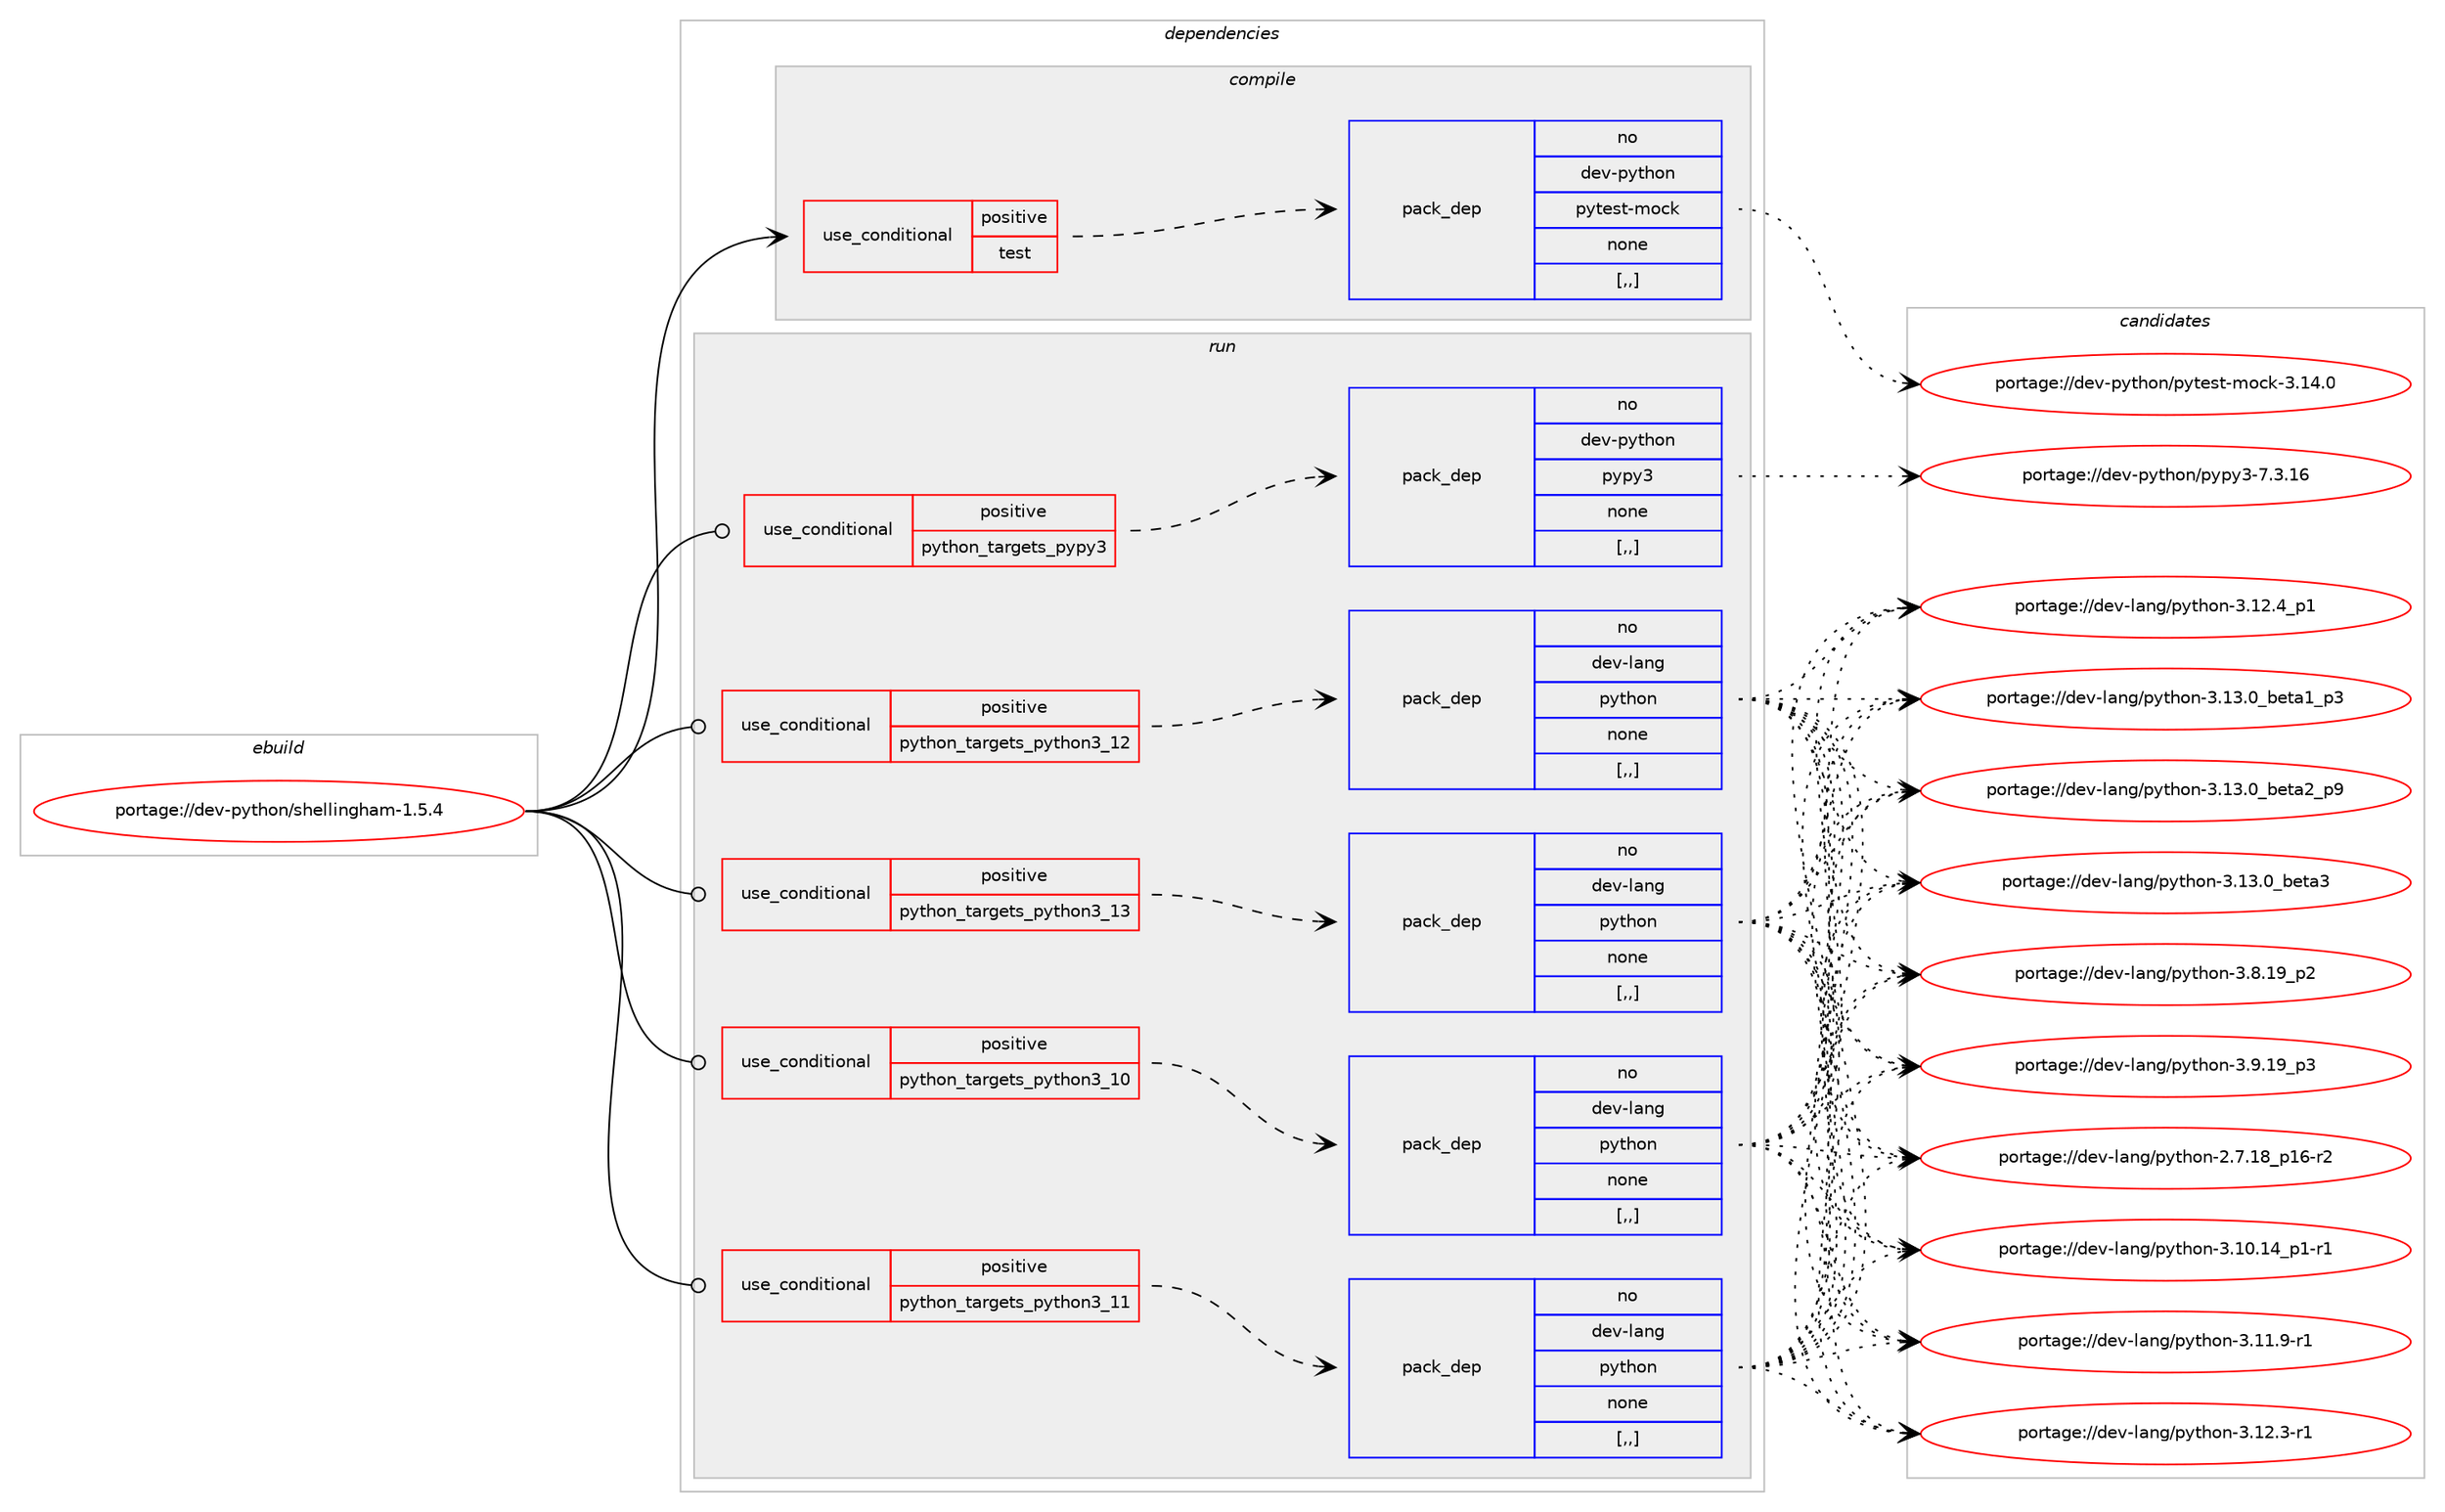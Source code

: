 digraph prolog {

# *************
# Graph options
# *************

newrank=true;
concentrate=true;
compound=true;
graph [rankdir=LR,fontname=Helvetica,fontsize=10,ranksep=1.5];#, ranksep=2.5, nodesep=0.2];
edge  [arrowhead=vee];
node  [fontname=Helvetica,fontsize=10];

# **********
# The ebuild
# **********

subgraph cluster_leftcol {
color=gray;
rank=same;
label=<<i>ebuild</i>>;
id [label="portage://dev-python/shellingham-1.5.4", color=red, width=4, href="../dev-python/shellingham-1.5.4.svg"];
}

# ****************
# The dependencies
# ****************

subgraph cluster_midcol {
color=gray;
label=<<i>dependencies</i>>;
subgraph cluster_compile {
fillcolor="#eeeeee";
style=filled;
label=<<i>compile</i>>;
subgraph cond38258 {
dependency159133 [label=<<TABLE BORDER="0" CELLBORDER="1" CELLSPACING="0" CELLPADDING="4"><TR><TD ROWSPAN="3" CELLPADDING="10">use_conditional</TD></TR><TR><TD>positive</TD></TR><TR><TD>test</TD></TR></TABLE>>, shape=none, color=red];
subgraph pack119637 {
dependency159134 [label=<<TABLE BORDER="0" CELLBORDER="1" CELLSPACING="0" CELLPADDING="4" WIDTH="220"><TR><TD ROWSPAN="6" CELLPADDING="30">pack_dep</TD></TR><TR><TD WIDTH="110">no</TD></TR><TR><TD>dev-python</TD></TR><TR><TD>pytest-mock</TD></TR><TR><TD>none</TD></TR><TR><TD>[,,]</TD></TR></TABLE>>, shape=none, color=blue];
}
dependency159133:e -> dependency159134:w [weight=20,style="dashed",arrowhead="vee"];
}
id:e -> dependency159133:w [weight=20,style="solid",arrowhead="vee"];
}
subgraph cluster_compileandrun {
fillcolor="#eeeeee";
style=filled;
label=<<i>compile and run</i>>;
}
subgraph cluster_run {
fillcolor="#eeeeee";
style=filled;
label=<<i>run</i>>;
subgraph cond38259 {
dependency159135 [label=<<TABLE BORDER="0" CELLBORDER="1" CELLSPACING="0" CELLPADDING="4"><TR><TD ROWSPAN="3" CELLPADDING="10">use_conditional</TD></TR><TR><TD>positive</TD></TR><TR><TD>python_targets_pypy3</TD></TR></TABLE>>, shape=none, color=red];
subgraph pack119638 {
dependency159136 [label=<<TABLE BORDER="0" CELLBORDER="1" CELLSPACING="0" CELLPADDING="4" WIDTH="220"><TR><TD ROWSPAN="6" CELLPADDING="30">pack_dep</TD></TR><TR><TD WIDTH="110">no</TD></TR><TR><TD>dev-python</TD></TR><TR><TD>pypy3</TD></TR><TR><TD>none</TD></TR><TR><TD>[,,]</TD></TR></TABLE>>, shape=none, color=blue];
}
dependency159135:e -> dependency159136:w [weight=20,style="dashed",arrowhead="vee"];
}
id:e -> dependency159135:w [weight=20,style="solid",arrowhead="odot"];
subgraph cond38260 {
dependency159137 [label=<<TABLE BORDER="0" CELLBORDER="1" CELLSPACING="0" CELLPADDING="4"><TR><TD ROWSPAN="3" CELLPADDING="10">use_conditional</TD></TR><TR><TD>positive</TD></TR><TR><TD>python_targets_python3_10</TD></TR></TABLE>>, shape=none, color=red];
subgraph pack119639 {
dependency159138 [label=<<TABLE BORDER="0" CELLBORDER="1" CELLSPACING="0" CELLPADDING="4" WIDTH="220"><TR><TD ROWSPAN="6" CELLPADDING="30">pack_dep</TD></TR><TR><TD WIDTH="110">no</TD></TR><TR><TD>dev-lang</TD></TR><TR><TD>python</TD></TR><TR><TD>none</TD></TR><TR><TD>[,,]</TD></TR></TABLE>>, shape=none, color=blue];
}
dependency159137:e -> dependency159138:w [weight=20,style="dashed",arrowhead="vee"];
}
id:e -> dependency159137:w [weight=20,style="solid",arrowhead="odot"];
subgraph cond38261 {
dependency159139 [label=<<TABLE BORDER="0" CELLBORDER="1" CELLSPACING="0" CELLPADDING="4"><TR><TD ROWSPAN="3" CELLPADDING="10">use_conditional</TD></TR><TR><TD>positive</TD></TR><TR><TD>python_targets_python3_11</TD></TR></TABLE>>, shape=none, color=red];
subgraph pack119640 {
dependency159140 [label=<<TABLE BORDER="0" CELLBORDER="1" CELLSPACING="0" CELLPADDING="4" WIDTH="220"><TR><TD ROWSPAN="6" CELLPADDING="30">pack_dep</TD></TR><TR><TD WIDTH="110">no</TD></TR><TR><TD>dev-lang</TD></TR><TR><TD>python</TD></TR><TR><TD>none</TD></TR><TR><TD>[,,]</TD></TR></TABLE>>, shape=none, color=blue];
}
dependency159139:e -> dependency159140:w [weight=20,style="dashed",arrowhead="vee"];
}
id:e -> dependency159139:w [weight=20,style="solid",arrowhead="odot"];
subgraph cond38262 {
dependency159141 [label=<<TABLE BORDER="0" CELLBORDER="1" CELLSPACING="0" CELLPADDING="4"><TR><TD ROWSPAN="3" CELLPADDING="10">use_conditional</TD></TR><TR><TD>positive</TD></TR><TR><TD>python_targets_python3_12</TD></TR></TABLE>>, shape=none, color=red];
subgraph pack119641 {
dependency159142 [label=<<TABLE BORDER="0" CELLBORDER="1" CELLSPACING="0" CELLPADDING="4" WIDTH="220"><TR><TD ROWSPAN="6" CELLPADDING="30">pack_dep</TD></TR><TR><TD WIDTH="110">no</TD></TR><TR><TD>dev-lang</TD></TR><TR><TD>python</TD></TR><TR><TD>none</TD></TR><TR><TD>[,,]</TD></TR></TABLE>>, shape=none, color=blue];
}
dependency159141:e -> dependency159142:w [weight=20,style="dashed",arrowhead="vee"];
}
id:e -> dependency159141:w [weight=20,style="solid",arrowhead="odot"];
subgraph cond38263 {
dependency159143 [label=<<TABLE BORDER="0" CELLBORDER="1" CELLSPACING="0" CELLPADDING="4"><TR><TD ROWSPAN="3" CELLPADDING="10">use_conditional</TD></TR><TR><TD>positive</TD></TR><TR><TD>python_targets_python3_13</TD></TR></TABLE>>, shape=none, color=red];
subgraph pack119642 {
dependency159144 [label=<<TABLE BORDER="0" CELLBORDER="1" CELLSPACING="0" CELLPADDING="4" WIDTH="220"><TR><TD ROWSPAN="6" CELLPADDING="30">pack_dep</TD></TR><TR><TD WIDTH="110">no</TD></TR><TR><TD>dev-lang</TD></TR><TR><TD>python</TD></TR><TR><TD>none</TD></TR><TR><TD>[,,]</TD></TR></TABLE>>, shape=none, color=blue];
}
dependency159143:e -> dependency159144:w [weight=20,style="dashed",arrowhead="vee"];
}
id:e -> dependency159143:w [weight=20,style="solid",arrowhead="odot"];
}
}

# **************
# The candidates
# **************

subgraph cluster_choices {
rank=same;
color=gray;
label=<<i>candidates</i>>;

subgraph choice119637 {
color=black;
nodesep=1;
choice1001011184511212111610411111047112121116101115116451091119910745514649524648 [label="portage://dev-python/pytest-mock-3.14.0", color=red, width=4,href="../dev-python/pytest-mock-3.14.0.svg"];
dependency159134:e -> choice1001011184511212111610411111047112121116101115116451091119910745514649524648:w [style=dotted,weight="100"];
}
subgraph choice119638 {
color=black;
nodesep=1;
choice10010111845112121116104111110471121211121215145554651464954 [label="portage://dev-python/pypy3-7.3.16", color=red, width=4,href="../dev-python/pypy3-7.3.16.svg"];
dependency159136:e -> choice10010111845112121116104111110471121211121215145554651464954:w [style=dotted,weight="100"];
}
subgraph choice119639 {
color=black;
nodesep=1;
choice100101118451089711010347112121116104111110455046554649569511249544511450 [label="portage://dev-lang/python-2.7.18_p16-r2", color=red, width=4,href="../dev-lang/python-2.7.18_p16-r2.svg"];
choice100101118451089711010347112121116104111110455146494846495295112494511449 [label="portage://dev-lang/python-3.10.14_p1-r1", color=red, width=4,href="../dev-lang/python-3.10.14_p1-r1.svg"];
choice100101118451089711010347112121116104111110455146494946574511449 [label="portage://dev-lang/python-3.11.9-r1", color=red, width=4,href="../dev-lang/python-3.11.9-r1.svg"];
choice100101118451089711010347112121116104111110455146495046514511449 [label="portage://dev-lang/python-3.12.3-r1", color=red, width=4,href="../dev-lang/python-3.12.3-r1.svg"];
choice100101118451089711010347112121116104111110455146495046529511249 [label="portage://dev-lang/python-3.12.4_p1", color=red, width=4,href="../dev-lang/python-3.12.4_p1.svg"];
choice10010111845108971101034711212111610411111045514649514648959810111697499511251 [label="portage://dev-lang/python-3.13.0_beta1_p3", color=red, width=4,href="../dev-lang/python-3.13.0_beta1_p3.svg"];
choice10010111845108971101034711212111610411111045514649514648959810111697509511257 [label="portage://dev-lang/python-3.13.0_beta2_p9", color=red, width=4,href="../dev-lang/python-3.13.0_beta2_p9.svg"];
choice1001011184510897110103471121211161041111104551464951464895981011169751 [label="portage://dev-lang/python-3.13.0_beta3", color=red, width=4,href="../dev-lang/python-3.13.0_beta3.svg"];
choice100101118451089711010347112121116104111110455146564649579511250 [label="portage://dev-lang/python-3.8.19_p2", color=red, width=4,href="../dev-lang/python-3.8.19_p2.svg"];
choice100101118451089711010347112121116104111110455146574649579511251 [label="portage://dev-lang/python-3.9.19_p3", color=red, width=4,href="../dev-lang/python-3.9.19_p3.svg"];
dependency159138:e -> choice100101118451089711010347112121116104111110455046554649569511249544511450:w [style=dotted,weight="100"];
dependency159138:e -> choice100101118451089711010347112121116104111110455146494846495295112494511449:w [style=dotted,weight="100"];
dependency159138:e -> choice100101118451089711010347112121116104111110455146494946574511449:w [style=dotted,weight="100"];
dependency159138:e -> choice100101118451089711010347112121116104111110455146495046514511449:w [style=dotted,weight="100"];
dependency159138:e -> choice100101118451089711010347112121116104111110455146495046529511249:w [style=dotted,weight="100"];
dependency159138:e -> choice10010111845108971101034711212111610411111045514649514648959810111697499511251:w [style=dotted,weight="100"];
dependency159138:e -> choice10010111845108971101034711212111610411111045514649514648959810111697509511257:w [style=dotted,weight="100"];
dependency159138:e -> choice1001011184510897110103471121211161041111104551464951464895981011169751:w [style=dotted,weight="100"];
dependency159138:e -> choice100101118451089711010347112121116104111110455146564649579511250:w [style=dotted,weight="100"];
dependency159138:e -> choice100101118451089711010347112121116104111110455146574649579511251:w [style=dotted,weight="100"];
}
subgraph choice119640 {
color=black;
nodesep=1;
choice100101118451089711010347112121116104111110455046554649569511249544511450 [label="portage://dev-lang/python-2.7.18_p16-r2", color=red, width=4,href="../dev-lang/python-2.7.18_p16-r2.svg"];
choice100101118451089711010347112121116104111110455146494846495295112494511449 [label="portage://dev-lang/python-3.10.14_p1-r1", color=red, width=4,href="../dev-lang/python-3.10.14_p1-r1.svg"];
choice100101118451089711010347112121116104111110455146494946574511449 [label="portage://dev-lang/python-3.11.9-r1", color=red, width=4,href="../dev-lang/python-3.11.9-r1.svg"];
choice100101118451089711010347112121116104111110455146495046514511449 [label="portage://dev-lang/python-3.12.3-r1", color=red, width=4,href="../dev-lang/python-3.12.3-r1.svg"];
choice100101118451089711010347112121116104111110455146495046529511249 [label="portage://dev-lang/python-3.12.4_p1", color=red, width=4,href="../dev-lang/python-3.12.4_p1.svg"];
choice10010111845108971101034711212111610411111045514649514648959810111697499511251 [label="portage://dev-lang/python-3.13.0_beta1_p3", color=red, width=4,href="../dev-lang/python-3.13.0_beta1_p3.svg"];
choice10010111845108971101034711212111610411111045514649514648959810111697509511257 [label="portage://dev-lang/python-3.13.0_beta2_p9", color=red, width=4,href="../dev-lang/python-3.13.0_beta2_p9.svg"];
choice1001011184510897110103471121211161041111104551464951464895981011169751 [label="portage://dev-lang/python-3.13.0_beta3", color=red, width=4,href="../dev-lang/python-3.13.0_beta3.svg"];
choice100101118451089711010347112121116104111110455146564649579511250 [label="portage://dev-lang/python-3.8.19_p2", color=red, width=4,href="../dev-lang/python-3.8.19_p2.svg"];
choice100101118451089711010347112121116104111110455146574649579511251 [label="portage://dev-lang/python-3.9.19_p3", color=red, width=4,href="../dev-lang/python-3.9.19_p3.svg"];
dependency159140:e -> choice100101118451089711010347112121116104111110455046554649569511249544511450:w [style=dotted,weight="100"];
dependency159140:e -> choice100101118451089711010347112121116104111110455146494846495295112494511449:w [style=dotted,weight="100"];
dependency159140:e -> choice100101118451089711010347112121116104111110455146494946574511449:w [style=dotted,weight="100"];
dependency159140:e -> choice100101118451089711010347112121116104111110455146495046514511449:w [style=dotted,weight="100"];
dependency159140:e -> choice100101118451089711010347112121116104111110455146495046529511249:w [style=dotted,weight="100"];
dependency159140:e -> choice10010111845108971101034711212111610411111045514649514648959810111697499511251:w [style=dotted,weight="100"];
dependency159140:e -> choice10010111845108971101034711212111610411111045514649514648959810111697509511257:w [style=dotted,weight="100"];
dependency159140:e -> choice1001011184510897110103471121211161041111104551464951464895981011169751:w [style=dotted,weight="100"];
dependency159140:e -> choice100101118451089711010347112121116104111110455146564649579511250:w [style=dotted,weight="100"];
dependency159140:e -> choice100101118451089711010347112121116104111110455146574649579511251:w [style=dotted,weight="100"];
}
subgraph choice119641 {
color=black;
nodesep=1;
choice100101118451089711010347112121116104111110455046554649569511249544511450 [label="portage://dev-lang/python-2.7.18_p16-r2", color=red, width=4,href="../dev-lang/python-2.7.18_p16-r2.svg"];
choice100101118451089711010347112121116104111110455146494846495295112494511449 [label="portage://dev-lang/python-3.10.14_p1-r1", color=red, width=4,href="../dev-lang/python-3.10.14_p1-r1.svg"];
choice100101118451089711010347112121116104111110455146494946574511449 [label="portage://dev-lang/python-3.11.9-r1", color=red, width=4,href="../dev-lang/python-3.11.9-r1.svg"];
choice100101118451089711010347112121116104111110455146495046514511449 [label="portage://dev-lang/python-3.12.3-r1", color=red, width=4,href="../dev-lang/python-3.12.3-r1.svg"];
choice100101118451089711010347112121116104111110455146495046529511249 [label="portage://dev-lang/python-3.12.4_p1", color=red, width=4,href="../dev-lang/python-3.12.4_p1.svg"];
choice10010111845108971101034711212111610411111045514649514648959810111697499511251 [label="portage://dev-lang/python-3.13.0_beta1_p3", color=red, width=4,href="../dev-lang/python-3.13.0_beta1_p3.svg"];
choice10010111845108971101034711212111610411111045514649514648959810111697509511257 [label="portage://dev-lang/python-3.13.0_beta2_p9", color=red, width=4,href="../dev-lang/python-3.13.0_beta2_p9.svg"];
choice1001011184510897110103471121211161041111104551464951464895981011169751 [label="portage://dev-lang/python-3.13.0_beta3", color=red, width=4,href="../dev-lang/python-3.13.0_beta3.svg"];
choice100101118451089711010347112121116104111110455146564649579511250 [label="portage://dev-lang/python-3.8.19_p2", color=red, width=4,href="../dev-lang/python-3.8.19_p2.svg"];
choice100101118451089711010347112121116104111110455146574649579511251 [label="portage://dev-lang/python-3.9.19_p3", color=red, width=4,href="../dev-lang/python-3.9.19_p3.svg"];
dependency159142:e -> choice100101118451089711010347112121116104111110455046554649569511249544511450:w [style=dotted,weight="100"];
dependency159142:e -> choice100101118451089711010347112121116104111110455146494846495295112494511449:w [style=dotted,weight="100"];
dependency159142:e -> choice100101118451089711010347112121116104111110455146494946574511449:w [style=dotted,weight="100"];
dependency159142:e -> choice100101118451089711010347112121116104111110455146495046514511449:w [style=dotted,weight="100"];
dependency159142:e -> choice100101118451089711010347112121116104111110455146495046529511249:w [style=dotted,weight="100"];
dependency159142:e -> choice10010111845108971101034711212111610411111045514649514648959810111697499511251:w [style=dotted,weight="100"];
dependency159142:e -> choice10010111845108971101034711212111610411111045514649514648959810111697509511257:w [style=dotted,weight="100"];
dependency159142:e -> choice1001011184510897110103471121211161041111104551464951464895981011169751:w [style=dotted,weight="100"];
dependency159142:e -> choice100101118451089711010347112121116104111110455146564649579511250:w [style=dotted,weight="100"];
dependency159142:e -> choice100101118451089711010347112121116104111110455146574649579511251:w [style=dotted,weight="100"];
}
subgraph choice119642 {
color=black;
nodesep=1;
choice100101118451089711010347112121116104111110455046554649569511249544511450 [label="portage://dev-lang/python-2.7.18_p16-r2", color=red, width=4,href="../dev-lang/python-2.7.18_p16-r2.svg"];
choice100101118451089711010347112121116104111110455146494846495295112494511449 [label="portage://dev-lang/python-3.10.14_p1-r1", color=red, width=4,href="../dev-lang/python-3.10.14_p1-r1.svg"];
choice100101118451089711010347112121116104111110455146494946574511449 [label="portage://dev-lang/python-3.11.9-r1", color=red, width=4,href="../dev-lang/python-3.11.9-r1.svg"];
choice100101118451089711010347112121116104111110455146495046514511449 [label="portage://dev-lang/python-3.12.3-r1", color=red, width=4,href="../dev-lang/python-3.12.3-r1.svg"];
choice100101118451089711010347112121116104111110455146495046529511249 [label="portage://dev-lang/python-3.12.4_p1", color=red, width=4,href="../dev-lang/python-3.12.4_p1.svg"];
choice10010111845108971101034711212111610411111045514649514648959810111697499511251 [label="portage://dev-lang/python-3.13.0_beta1_p3", color=red, width=4,href="../dev-lang/python-3.13.0_beta1_p3.svg"];
choice10010111845108971101034711212111610411111045514649514648959810111697509511257 [label="portage://dev-lang/python-3.13.0_beta2_p9", color=red, width=4,href="../dev-lang/python-3.13.0_beta2_p9.svg"];
choice1001011184510897110103471121211161041111104551464951464895981011169751 [label="portage://dev-lang/python-3.13.0_beta3", color=red, width=4,href="../dev-lang/python-3.13.0_beta3.svg"];
choice100101118451089711010347112121116104111110455146564649579511250 [label="portage://dev-lang/python-3.8.19_p2", color=red, width=4,href="../dev-lang/python-3.8.19_p2.svg"];
choice100101118451089711010347112121116104111110455146574649579511251 [label="portage://dev-lang/python-3.9.19_p3", color=red, width=4,href="../dev-lang/python-3.9.19_p3.svg"];
dependency159144:e -> choice100101118451089711010347112121116104111110455046554649569511249544511450:w [style=dotted,weight="100"];
dependency159144:e -> choice100101118451089711010347112121116104111110455146494846495295112494511449:w [style=dotted,weight="100"];
dependency159144:e -> choice100101118451089711010347112121116104111110455146494946574511449:w [style=dotted,weight="100"];
dependency159144:e -> choice100101118451089711010347112121116104111110455146495046514511449:w [style=dotted,weight="100"];
dependency159144:e -> choice100101118451089711010347112121116104111110455146495046529511249:w [style=dotted,weight="100"];
dependency159144:e -> choice10010111845108971101034711212111610411111045514649514648959810111697499511251:w [style=dotted,weight="100"];
dependency159144:e -> choice10010111845108971101034711212111610411111045514649514648959810111697509511257:w [style=dotted,weight="100"];
dependency159144:e -> choice1001011184510897110103471121211161041111104551464951464895981011169751:w [style=dotted,weight="100"];
dependency159144:e -> choice100101118451089711010347112121116104111110455146564649579511250:w [style=dotted,weight="100"];
dependency159144:e -> choice100101118451089711010347112121116104111110455146574649579511251:w [style=dotted,weight="100"];
}
}

}
